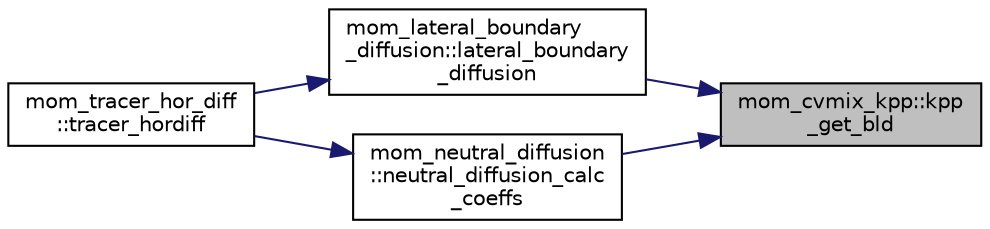 digraph "mom_cvmix_kpp::kpp_get_bld"
{
 // INTERACTIVE_SVG=YES
 // LATEX_PDF_SIZE
  edge [fontname="Helvetica",fontsize="10",labelfontname="Helvetica",labelfontsize="10"];
  node [fontname="Helvetica",fontsize="10",shape=record];
  rankdir="RL";
  Node1 [label="mom_cvmix_kpp::kpp\l_get_bld",height=0.2,width=0.4,color="black", fillcolor="grey75", style="filled", fontcolor="black",tooltip="Copies KPP surface boundary layer depth into BLD."];
  Node1 -> Node2 [dir="back",color="midnightblue",fontsize="10",style="solid",fontname="Helvetica"];
  Node2 [label="mom_lateral_boundary\l_diffusion::lateral_boundary\l_diffusion",height=0.2,width=0.4,color="black", fillcolor="white", style="filled",URL="$namespacemom__lateral__boundary__diffusion.html#afac71bffe2368a84b543f4d7f60703e0",tooltip="Driver routine for calculating lateral diffusive fluxes near the top and bottom boundaries...."];
  Node2 -> Node3 [dir="back",color="midnightblue",fontsize="10",style="solid",fontname="Helvetica"];
  Node3 [label="mom_tracer_hor_diff\l::tracer_hordiff",height=0.2,width=0.4,color="black", fillcolor="white", style="filled",URL="$namespacemom__tracer__hor__diff.html#a098229e37012e7bd93d13036bfc864ac",tooltip="Compute along-coordinate diffusion of all tracers using the diffusivity in CSKhTr,..."];
  Node1 -> Node4 [dir="back",color="midnightblue",fontsize="10",style="solid",fontname="Helvetica"];
  Node4 [label="mom_neutral_diffusion\l::neutral_diffusion_calc\l_coeffs",height=0.2,width=0.4,color="black", fillcolor="white", style="filled",URL="$namespacemom__neutral__diffusion.html#a572a6c3f71eec3adb740a788b4ac21bd",tooltip="Calculate remapping factors for u/v columns used to map adjoining columns to a shared coordinate spac..."];
  Node4 -> Node3 [dir="back",color="midnightblue",fontsize="10",style="solid",fontname="Helvetica"];
}
